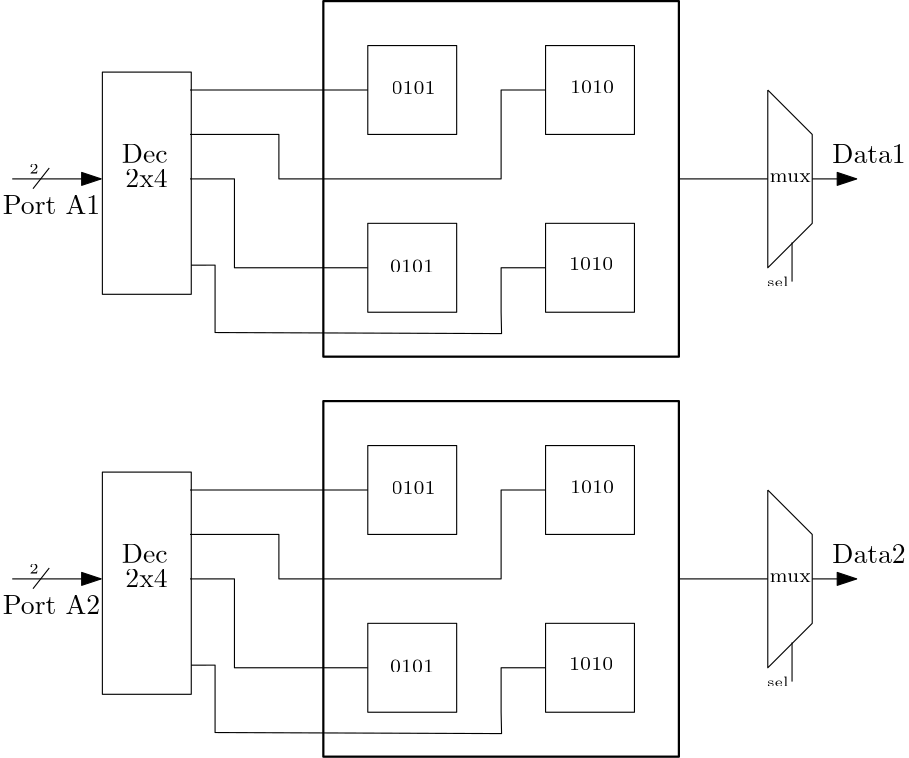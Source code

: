 <?xml version="1.0"?>
<!DOCTYPE ipe SYSTEM "ipe.dtd">
<ipe version="70218" creator="Ipe 7.2.29">
<info created="D:20240528182808" modified="D:20240528182808"/>
<ipestyle name="basic">
<symbol name="arrow/arc(spx)">
<path stroke="sym-stroke" fill="sym-stroke" pen="sym-pen">
0 0 m
-1 0.333 l
-1 -0.333 l
h
</path>
</symbol>
<symbol name="arrow/farc(spx)">
<path stroke="sym-stroke" fill="white" pen="sym-pen">
0 0 m
-1 0.333 l
-1 -0.333 l
h
</path>
</symbol>
<symbol name="arrow/ptarc(spx)">
<path stroke="sym-stroke" fill="sym-stroke" pen="sym-pen">
0 0 m
-1 0.333 l
-0.8 0 l
-1 -0.333 l
h
</path>
</symbol>
<symbol name="arrow/fptarc(spx)">
<path stroke="sym-stroke" fill="white" pen="sym-pen">
0 0 m
-1 0.333 l
-0.8 0 l
-1 -0.333 l
h
</path>
</symbol>
<symbol name="mark/circle(sx)" transformations="translations">
<path fill="sym-stroke">
0.6 0 0 0.6 0 0 e
0.4 0 0 0.4 0 0 e
</path>
</symbol>
<symbol name="mark/disk(sx)" transformations="translations">
<path fill="sym-stroke">
0.6 0 0 0.6 0 0 e
</path>
</symbol>
<symbol name="mark/fdisk(sfx)" transformations="translations">
<group>
<path fill="sym-fill">
0.5 0 0 0.5 0 0 e
</path>
<path fill="sym-stroke" fillrule="eofill">
0.6 0 0 0.6 0 0 e
0.4 0 0 0.4 0 0 e
</path>
</group>
</symbol>
<symbol name="mark/box(sx)" transformations="translations">
<path fill="sym-stroke" fillrule="eofill">
-0.6 -0.6 m
0.6 -0.6 l
0.6 0.6 l
-0.6 0.6 l
h
-0.4 -0.4 m
0.4 -0.4 l
0.4 0.4 l
-0.4 0.4 l
h
</path>
</symbol>
<symbol name="mark/square(sx)" transformations="translations">
<path fill="sym-stroke">
-0.6 -0.6 m
0.6 -0.6 l
0.6 0.6 l
-0.6 0.6 l
h
</path>
</symbol>
<symbol name="mark/fsquare(sfx)" transformations="translations">
<group>
<path fill="sym-fill">
-0.5 -0.5 m
0.5 -0.5 l
0.5 0.5 l
-0.5 0.5 l
h
</path>
<path fill="sym-stroke" fillrule="eofill">
-0.6 -0.6 m
0.6 -0.6 l
0.6 0.6 l
-0.6 0.6 l
h
-0.4 -0.4 m
0.4 -0.4 l
0.4 0.4 l
-0.4 0.4 l
h
</path>
</group>
</symbol>
<symbol name="mark/cross(sx)" transformations="translations">
<group>
<path fill="sym-stroke">
-0.43 -0.57 m
0.57 0.43 l
0.43 0.57 l
-0.57 -0.43 l
h
</path>
<path fill="sym-stroke">
-0.43 0.57 m
0.57 -0.43 l
0.43 -0.57 l
-0.57 0.43 l
h
</path>
</group>
</symbol>
<symbol name="arrow/fnormal(spx)">
<path stroke="sym-stroke" fill="white" pen="sym-pen">
0 0 m
-1 0.333 l
-1 -0.333 l
h
</path>
</symbol>
<symbol name="arrow/pointed(spx)">
<path stroke="sym-stroke" fill="sym-stroke" pen="sym-pen">
0 0 m
-1 0.333 l
-0.8 0 l
-1 -0.333 l
h
</path>
</symbol>
<symbol name="arrow/fpointed(spx)">
<path stroke="sym-stroke" fill="white" pen="sym-pen">
0 0 m
-1 0.333 l
-0.8 0 l
-1 -0.333 l
h
</path>
</symbol>
<symbol name="arrow/linear(spx)">
<path stroke="sym-stroke" pen="sym-pen">
-1 0.333 m
0 0 l
-1 -0.333 l
</path>
</symbol>
<symbol name="arrow/fdouble(spx)">
<path stroke="sym-stroke" fill="white" pen="sym-pen">
0 0 m
-1 0.333 l
-1 -0.333 l
h
-1 0 m
-2 0.333 l
-2 -0.333 l
h
</path>
</symbol>
<symbol name="arrow/double(spx)">
<path stroke="sym-stroke" fill="sym-stroke" pen="sym-pen">
0 0 m
-1 0.333 l
-1 -0.333 l
h
-1 0 m
-2 0.333 l
-2 -0.333 l
h
</path>
</symbol>
<symbol name="arrow/mid-normal(spx)">
<path stroke="sym-stroke" fill="sym-stroke" pen="sym-pen">
0.5 0 m
-0.5 0.333 l
-0.5 -0.333 l
h
</path>
</symbol>
<symbol name="arrow/mid-fnormal(spx)">
<path stroke="sym-stroke" fill="white" pen="sym-pen">
0.5 0 m
-0.5 0.333 l
-0.5 -0.333 l
h
</path>
</symbol>
<symbol name="arrow/mid-pointed(spx)">
<path stroke="sym-stroke" fill="sym-stroke" pen="sym-pen">
0.5 0 m
-0.5 0.333 l
-0.3 0 l
-0.5 -0.333 l
h
</path>
</symbol>
<symbol name="arrow/mid-fpointed(spx)">
<path stroke="sym-stroke" fill="white" pen="sym-pen">
0.5 0 m
-0.5 0.333 l
-0.3 0 l
-0.5 -0.333 l
h
</path>
</symbol>
<symbol name="arrow/mid-double(spx)">
<path stroke="sym-stroke" fill="sym-stroke" pen="sym-pen">
1 0 m
0 0.333 l
0 -0.333 l
h
0 0 m
-1 0.333 l
-1 -0.333 l
h
</path>
</symbol>
<symbol name="arrow/mid-fdouble(spx)">
<path stroke="sym-stroke" fill="white" pen="sym-pen">
1 0 m
0 0.333 l
0 -0.333 l
h
0 0 m
-1 0.333 l
-1 -0.333 l
h
</path>
</symbol>
<anglesize name="22.5 deg" value="22.5"/>
<anglesize name="30 deg" value="30"/>
<anglesize name="45 deg" value="45"/>
<anglesize name="60 deg" value="60"/>
<anglesize name="90 deg" value="90"/>
<arrowsize name="large" value="10"/>
<arrowsize name="small" value="5"/>
<arrowsize name="tiny" value="3"/>
<color name="blue" value="0 0 1"/>
<color name="brown" value="0.647 0.165 0.165"/>
<color name="darkblue" value="0 0 0.545"/>
<color name="darkcyan" value="0 0.545 0.545"/>
<color name="darkgray" value="0.663"/>
<color name="darkgreen" value="0 0.392 0"/>
<color name="darkmagenta" value="0.545 0 0.545"/>
<color name="darkorange" value="1 0.549 0"/>
<color name="darkred" value="0.545 0 0"/>
<color name="gold" value="1 0.843 0"/>
<color name="gray" value="0.745"/>
<color name="green" value="0 1 0"/>
<color name="lightblue" value="0.678 0.847 0.902"/>
<color name="lightcyan" value="0.878 1 1"/>
<color name="lightgray" value="0.827"/>
<color name="lightgreen" value="0.565 0.933 0.565"/>
<color name="lightyellow" value="1 1 0.878"/>
<color name="navy" value="0 0 0.502"/>
<color name="orange" value="1 0.647 0"/>
<color name="pink" value="1 0.753 0.796"/>
<color name="purple" value="0.627 0.125 0.941"/>
<color name="red" value="1 0 0"/>
<color name="seagreen" value="0.18 0.545 0.341"/>
<color name="turquoise" value="0.251 0.878 0.816"/>
<color name="violet" value="0.933 0.51 0.933"/>
<color name="yellow" value="1 1 0"/>
<dashstyle name="dash dot dotted" value="[4 2 1 2 1 2] 0"/>
<dashstyle name="dash dotted" value="[4 2 1 2] 0"/>
<dashstyle name="dashed" value="[4] 0"/>
<dashstyle name="dotted" value="[1 3] 0"/>
<gridsize name="10 pts (~3.5 mm)" value="10"/>
<gridsize name="14 pts (~5 mm)" value="14"/>
<gridsize name="16 pts (~6 mm)" value="16"/>
<gridsize name="20 pts (~7 mm)" value="20"/>
<gridsize name="28 pts (~10 mm)" value="28"/>
<gridsize name="32 pts (~12 mm)" value="32"/>
<gridsize name="4 pts" value="4"/>
<gridsize name="56 pts (~20 mm)" value="56"/>
<gridsize name="8 pts (~3 mm)" value="8"/>
<opacity name="10%" value="0.1"/>
<opacity name="30%" value="0.3"/>
<opacity name="50%" value="0.5"/>
<opacity name="75%" value="0.75"/>
<pen name="fat" value="1.2"/>
<pen name="heavier" value="0.8"/>
<pen name="ultrafat" value="2"/>
<symbolsize name="large" value="5"/>
<symbolsize name="small" value="2"/>
<symbolsize name="tiny" value="1.1"/>
<textsize name="Huge" value="\Huge"/>
<textsize name="LARGE" value="\LARGE"/>
<textsize name="Large" value="\Large"/>
<textsize name="footnote" value="\footnotesize"/>
<textsize name="huge" value="\huge"/>
<textsize name="large" value="\large"/>
<textsize name="script" value="\scriptsize"/>
<textsize name="small" value="\small"/>
<textsize name="tiny" value="\tiny"/>
<textstyle name="center" begin="\begin{center}" end="\end{center}"/>
<textstyle name="item" begin="\begin{itemize}\item{}" end="\end{itemize}"/>
<textstyle name="itemize" begin="\begin{itemize}" end="\end{itemize}"/>
<tiling name="falling" angle="-60" step="4" width="1"/>
<tiling name="rising" angle="30" step="4" width="1"/>
</ipestyle>
<page>
<layer name="alpha"/>
<view layers="alpha" active="alpha"/>
<path layer="alpha" stroke="black" pen="heavier">
256 704 m
256 576 l
384 576 l
384 704 l
h
</path>
<path stroke="black">
272 688 m
272 656 l
304 656 l
304 688 l
h
</path>
<path stroke="black">
336 688 m
336 656 l
368 656 l
368 688 l
h
</path>
<path stroke="black">
272 624 m
272 592 l
304 592 l
304 624 l
h
</path>
<path stroke="black">
336 624 m
336 592 l
368 592 l
368 624 l
h
</path>
<path matrix="1 0 0 1 -15.5461 6.44595" stroke="black">
224 672 m
224 592 l
192 592 l
192 672 l
h
</path>
<path stroke="black">
272 672 m
208 672 l
</path>
<path stroke="black">
336 672 m
320 672 l
320 640 l
240 640 l
240 656 l
208 656 l
</path>
<path stroke="black">
272 608 m
224 608 l
224 640 l
208 640 l
</path>
<path stroke="black">
336 608 m
320 608 l
320 592 l
320.161 584.308 l
217.026 584.687 l
217.026 608.955 l
208.399 608.936 l
</path>
<text matrix="1 0 0 1 -8.53707 5.84115" transformations="translations" pos="192 640" stroke="black" type="label" width="16.466" height="6.808" depth="0" valign="baseline">Dec</text>
<text matrix="1 0 0 1 -2.69592 -5.61649" transformations="translations" pos="187.419 642.623" stroke="black" type="label" width="15.221" height="6.42" depth="0" valign="baseline">2x4</text>
<path stroke="black" arrow="normal/normal">
144 640 m
176 640 l
</path>
<path stroke="black">
157.332 643.921 m
151.475 636.467 l
</path>
<text matrix="1 0 0 1 -37.3044 -0.691197" transformations="translations" pos="187.419 642.623" stroke="black" type="label" width="3.39" height="3.21" depth="0" valign="baseline" size="tiny">2</text>
<text matrix="1 0 0 1 -7.09809 -5.91508" transformations="translations" pos="147.697 633.293" stroke="black" type="label" width="35.035" height="6.808" depth="0" valign="baseline">Port A1</text>
<text matrix="1 0 0 1 -2.04305 -7.00475" transformations="translations" pos="282.597 677.556" stroke="black" type="label" width="15.885" height="4.494" depth="0" valign="baseline" size="script">0101</text>
<text matrix="1 0 0 1 -7.58848 -2.62678" transformations="translations" pos="352.353 673.47" stroke="black" type="label" width="15.885" height="4.494" depth="0" valign="baseline" size="script">1010</text>
<text matrix="1 0 0 1 -4.08611 -1.45932" transformations="translations" pos="284.056 607.8" stroke="black" type="label" width="15.885" height="4.494" depth="0" valign="baseline" size="script">0101</text>
<text matrix="1 0 0 1 -8.46408 -2.04305" transformations="translations" pos="352.936 609.259" stroke="black" type="label" width="15.885" height="4.494" depth="0" valign="baseline" size="script">1010</text>
<path stroke="black">
416 672 m
416 608 l
432 624 l
432 656 l
416 672 l
</path>
<path stroke="black">
416 640 m
384 640 l
</path>
<path stroke="black">
424.735 617.14 m
424.735 603.012 l
</path>
<text matrix="1 0 0 1 -1.43444 -1.12706" transformations="translations" pos="417.153 602.397" stroke="black" type="label" width="7.783" height="3.459" depth="0" valign="baseline" size="tiny">sel</text>
<text matrix="1 0 0 1 -1.86355 -2.5291" transformations="translations" pos="418.48 641.323" stroke="black" type="label" width="14.916" height="3.003" depth="0" valign="baseline" size="script">mux</text>
<path stroke="black" arrow="normal/normal">
432 640 m
448 640 l
</path>
<text matrix="1 0 0 1 -8.78529 -10.2495" transformations="translations" pos="448 656" stroke="black" type="label" width="26.429" height="6.808" depth="0" valign="baseline">Data1</text>
<path matrix="1 0 0 1 0 -144" stroke="black" pen="heavier">
256 704 m
256 576 l
384 576 l
384 704 l
h
</path>
<path matrix="1 0 0 1 0 -144" stroke="black">
272 688 m
272 656 l
304 656 l
304 688 l
h
</path>
<path matrix="1 0 0 1 0 -144" stroke="black">
336 688 m
336 656 l
368 656 l
368 688 l
h
</path>
<path matrix="1 0 0 1 0 -144" stroke="black">
272 624 m
272 592 l
304 592 l
304 624 l
h
</path>
<path matrix="1 0 0 1 0 -144" stroke="black">
336 624 m
336 592 l
368 592 l
368 624 l
h
</path>
<path matrix="1 0 0 1 -15.5461 -137.554" stroke="black">
224 672 m
224 592 l
192 592 l
192 672 l
h
</path>
<path matrix="1 0 0 1 0 -144" stroke="black">
272 672 m
208 672 l
</path>
<path matrix="1 0 0 1 0 -144" stroke="black">
336 672 m
320 672 l
320 640 l
240 640 l
240 656 l
208 656 l
</path>
<path matrix="1 0 0 1 0 -144" stroke="black">
272 608 m
224 608 l
224 640 l
208 640 l
</path>
<path matrix="1 0 0 1 0 -144" stroke="black">
336 608 m
320 608 l
320 592 l
320.161 584.308 l
217.026 584.687 l
217.026 608.955 l
208.399 608.936 l
</path>
<text matrix="1 0 0 1 -8.53707 -138.159" transformations="translations" pos="192 640" stroke="black" type="label" width="16.466" height="6.808" depth="0" valign="baseline">Dec</text>
<text matrix="1 0 0 1 -2.69592 -149.616" transformations="translations" pos="187.419 642.623" stroke="black" type="label" width="15.221" height="6.42" depth="0" valign="baseline">2x4</text>
<path matrix="1 0 0 1 0 -144" stroke="black" arrow="normal/normal">
144 640 m
176 640 l
</path>
<path matrix="1 0 0 1 0 -144" stroke="black">
157.332 643.921 m
151.475 636.467 l
</path>
<text matrix="1 0 0 1 -37.3044 -144.691" transformations="translations" pos="187.419 642.623" stroke="black" type="label" width="3.39" height="3.21" depth="0" valign="baseline" size="tiny">2</text>
<text matrix="1 0 0 1 -7.09809 -149.915" transformations="translations" pos="147.697 633.293" stroke="black" type="label" width="35.035" height="6.808" depth="0" valign="baseline">Port A2</text>
<text matrix="1 0 0 1 -2.04305 -151.005" transformations="translations" pos="282.597 677.556" stroke="black" type="label" width="15.885" height="4.494" depth="0" valign="baseline" size="script">0101</text>
<text matrix="1 0 0 1 -7.58848 -146.627" transformations="translations" pos="352.353 673.47" stroke="black" type="label" width="15.885" height="4.494" depth="0" valign="baseline" size="script">1010</text>
<text matrix="1 0 0 1 -4.08611 -145.459" transformations="translations" pos="284.056 607.8" stroke="black" type="label" width="15.885" height="4.494" depth="0" valign="baseline" size="script">0101</text>
<text matrix="1 0 0 1 -8.46408 -146.043" transformations="translations" pos="352.936 609.259" stroke="black" type="label" width="15.885" height="4.494" depth="0" valign="baseline" size="script">1010</text>
<path matrix="1 0 0 1 0 -144" stroke="black">
416 672 m
416 608 l
432 624 l
432 656 l
416 672 l
</path>
<path matrix="1 0 0 1 0 -144" stroke="black">
416 640 m
384 640 l
</path>
<path matrix="1 0 0 1 0 -144" stroke="black">
424.735 617.14 m
424.735 603.012 l
</path>
<text matrix="1 0 0 1 -1.43444 -145.127" transformations="translations" pos="417.153 602.397" stroke="black" type="label" width="7.783" height="3.459" depth="0" valign="baseline" size="tiny">sel</text>
<text matrix="1 0 0 1 -1.86355 -146.529" transformations="translations" pos="418.48 641.323" stroke="black" type="label" width="14.916" height="3.003" depth="0" valign="baseline" size="script">mux</text>
<path matrix="1 0 0 1 0 -144" stroke="black" arrow="normal/normal">
432 640 m
448 640 l
</path>
<text matrix="1 0 0 1 -8.78529 -154.25" transformations="translations" pos="448 656" stroke="black" type="label" width="26.429" height="6.808" depth="0" valign="baseline">Data2</text>
</page>
</ipe>
